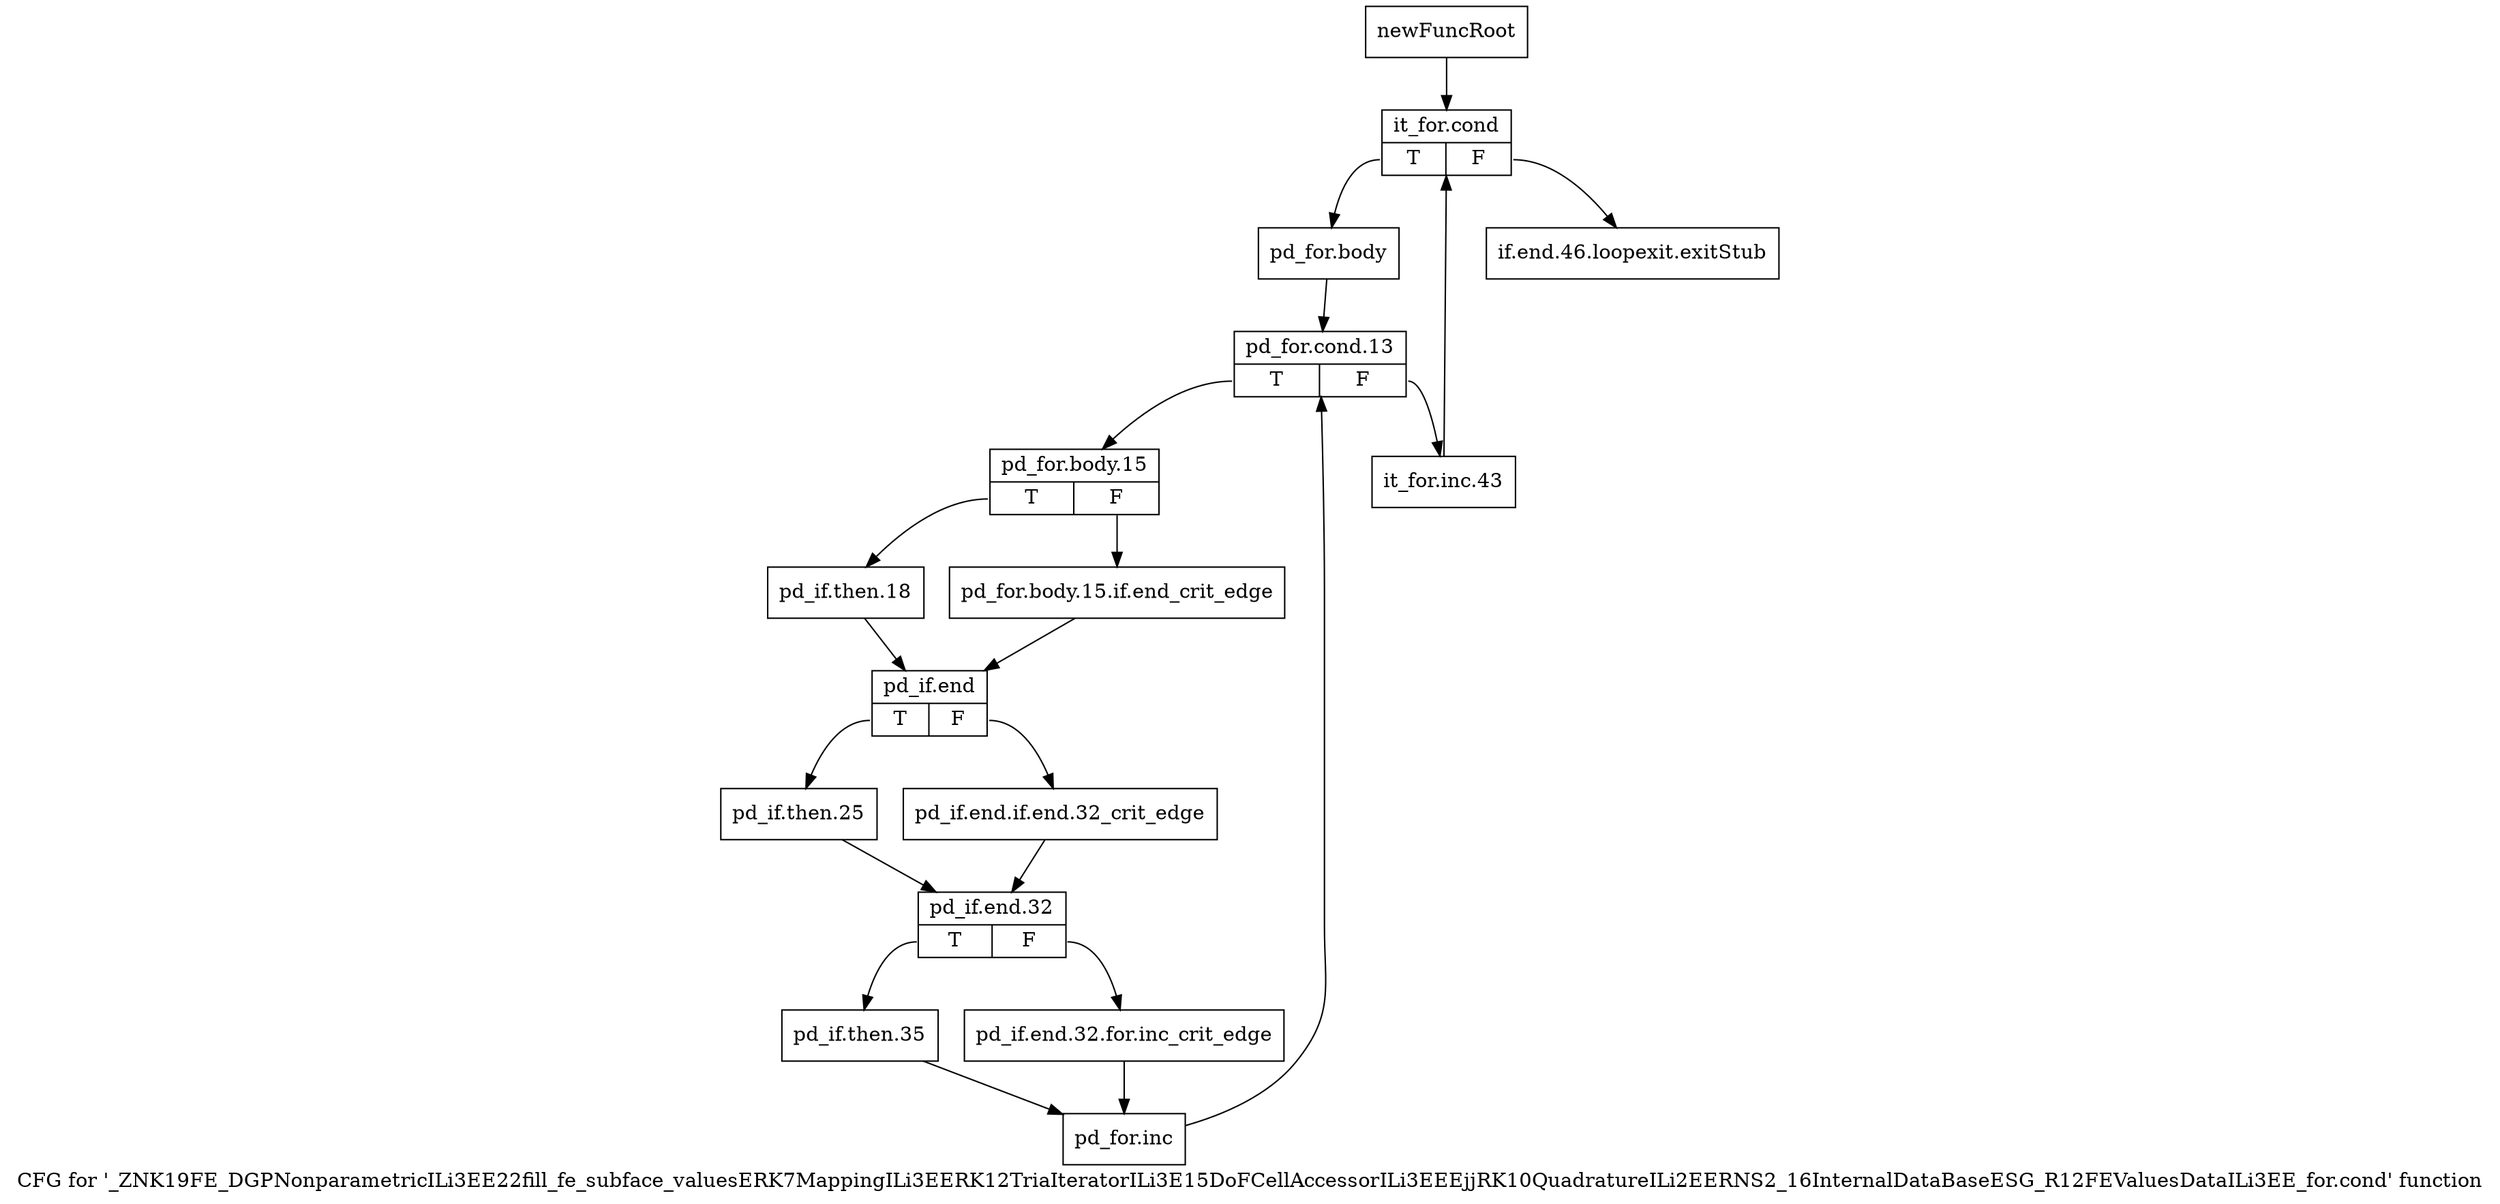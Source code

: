 digraph "CFG for '_ZNK19FE_DGPNonparametricILi3EE22fill_fe_subface_valuesERK7MappingILi3EERK12TriaIteratorILi3E15DoFCellAccessorILi3EEEjjRK10QuadratureILi2EERNS2_16InternalDataBaseESG_R12FEValuesDataILi3EE_for.cond' function" {
	label="CFG for '_ZNK19FE_DGPNonparametricILi3EE22fill_fe_subface_valuesERK7MappingILi3EERK12TriaIteratorILi3E15DoFCellAccessorILi3EEEjjRK10QuadratureILi2EERNS2_16InternalDataBaseESG_R12FEValuesDataILi3EE_for.cond' function";

	Node0x90b0830 [shape=record,label="{newFuncRoot}"];
	Node0x90b0830 -> Node0x90b08d0;
	Node0x90b0880 [shape=record,label="{if.end.46.loopexit.exitStub}"];
	Node0x90b08d0 [shape=record,label="{it_for.cond|{<s0>T|<s1>F}}"];
	Node0x90b08d0:s0 -> Node0x90b0920;
	Node0x90b08d0:s1 -> Node0x90b0880;
	Node0x90b0920 [shape=record,label="{pd_for.body}"];
	Node0x90b0920 -> Node0x90b0970;
	Node0x90b0970 [shape=record,label="{pd_for.cond.13|{<s0>T|<s1>F}}"];
	Node0x90b0970:s0 -> Node0x90b0a10;
	Node0x90b0970:s1 -> Node0x90b09c0;
	Node0x90b09c0 [shape=record,label="{it_for.inc.43}"];
	Node0x90b09c0 -> Node0x90b08d0;
	Node0x90b0a10 [shape=record,label="{pd_for.body.15|{<s0>T|<s1>F}}"];
	Node0x90b0a10:s0 -> Node0x90b0ab0;
	Node0x90b0a10:s1 -> Node0x90b0a60;
	Node0x90b0a60 [shape=record,label="{pd_for.body.15.if.end_crit_edge}"];
	Node0x90b0a60 -> Node0x90b0b00;
	Node0x90b0ab0 [shape=record,label="{pd_if.then.18}"];
	Node0x90b0ab0 -> Node0x90b0b00;
	Node0x90b0b00 [shape=record,label="{pd_if.end|{<s0>T|<s1>F}}"];
	Node0x90b0b00:s0 -> Node0x90b0ba0;
	Node0x90b0b00:s1 -> Node0x90b0b50;
	Node0x90b0b50 [shape=record,label="{pd_if.end.if.end.32_crit_edge}"];
	Node0x90b0b50 -> Node0x90b0bf0;
	Node0x90b0ba0 [shape=record,label="{pd_if.then.25}"];
	Node0x90b0ba0 -> Node0x90b0bf0;
	Node0x90b0bf0 [shape=record,label="{pd_if.end.32|{<s0>T|<s1>F}}"];
	Node0x90b0bf0:s0 -> Node0x90b0c90;
	Node0x90b0bf0:s1 -> Node0x90b0c40;
	Node0x90b0c40 [shape=record,label="{pd_if.end.32.for.inc_crit_edge}"];
	Node0x90b0c40 -> Node0x90b0ce0;
	Node0x90b0c90 [shape=record,label="{pd_if.then.35}"];
	Node0x90b0c90 -> Node0x90b0ce0;
	Node0x90b0ce0 [shape=record,label="{pd_for.inc}"];
	Node0x90b0ce0 -> Node0x90b0970;
}
